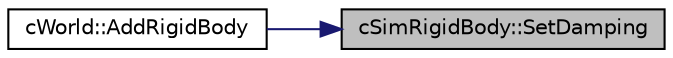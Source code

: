 digraph "cSimRigidBody::SetDamping"
{
 // LATEX_PDF_SIZE
  edge [fontname="Helvetica",fontsize="10",labelfontname="Helvetica",labelfontsize="10"];
  node [fontname="Helvetica",fontsize="10",shape=record];
  rankdir="RL";
  Node1 [label="cSimRigidBody::SetDamping",height=0.2,width=0.4,color="black", fillcolor="grey75", style="filled", fontcolor="black",tooltip=" "];
  Node1 -> Node2 [dir="back",color="midnightblue",fontsize="10",style="solid",fontname="Helvetica"];
  Node2 [label="cWorld::AddRigidBody",height=0.2,width=0.4,color="black", fillcolor="white", style="filled",URL="$classc_world.html#aca901d4f8963dd245bccca901b92e62a",tooltip=" "];
}
